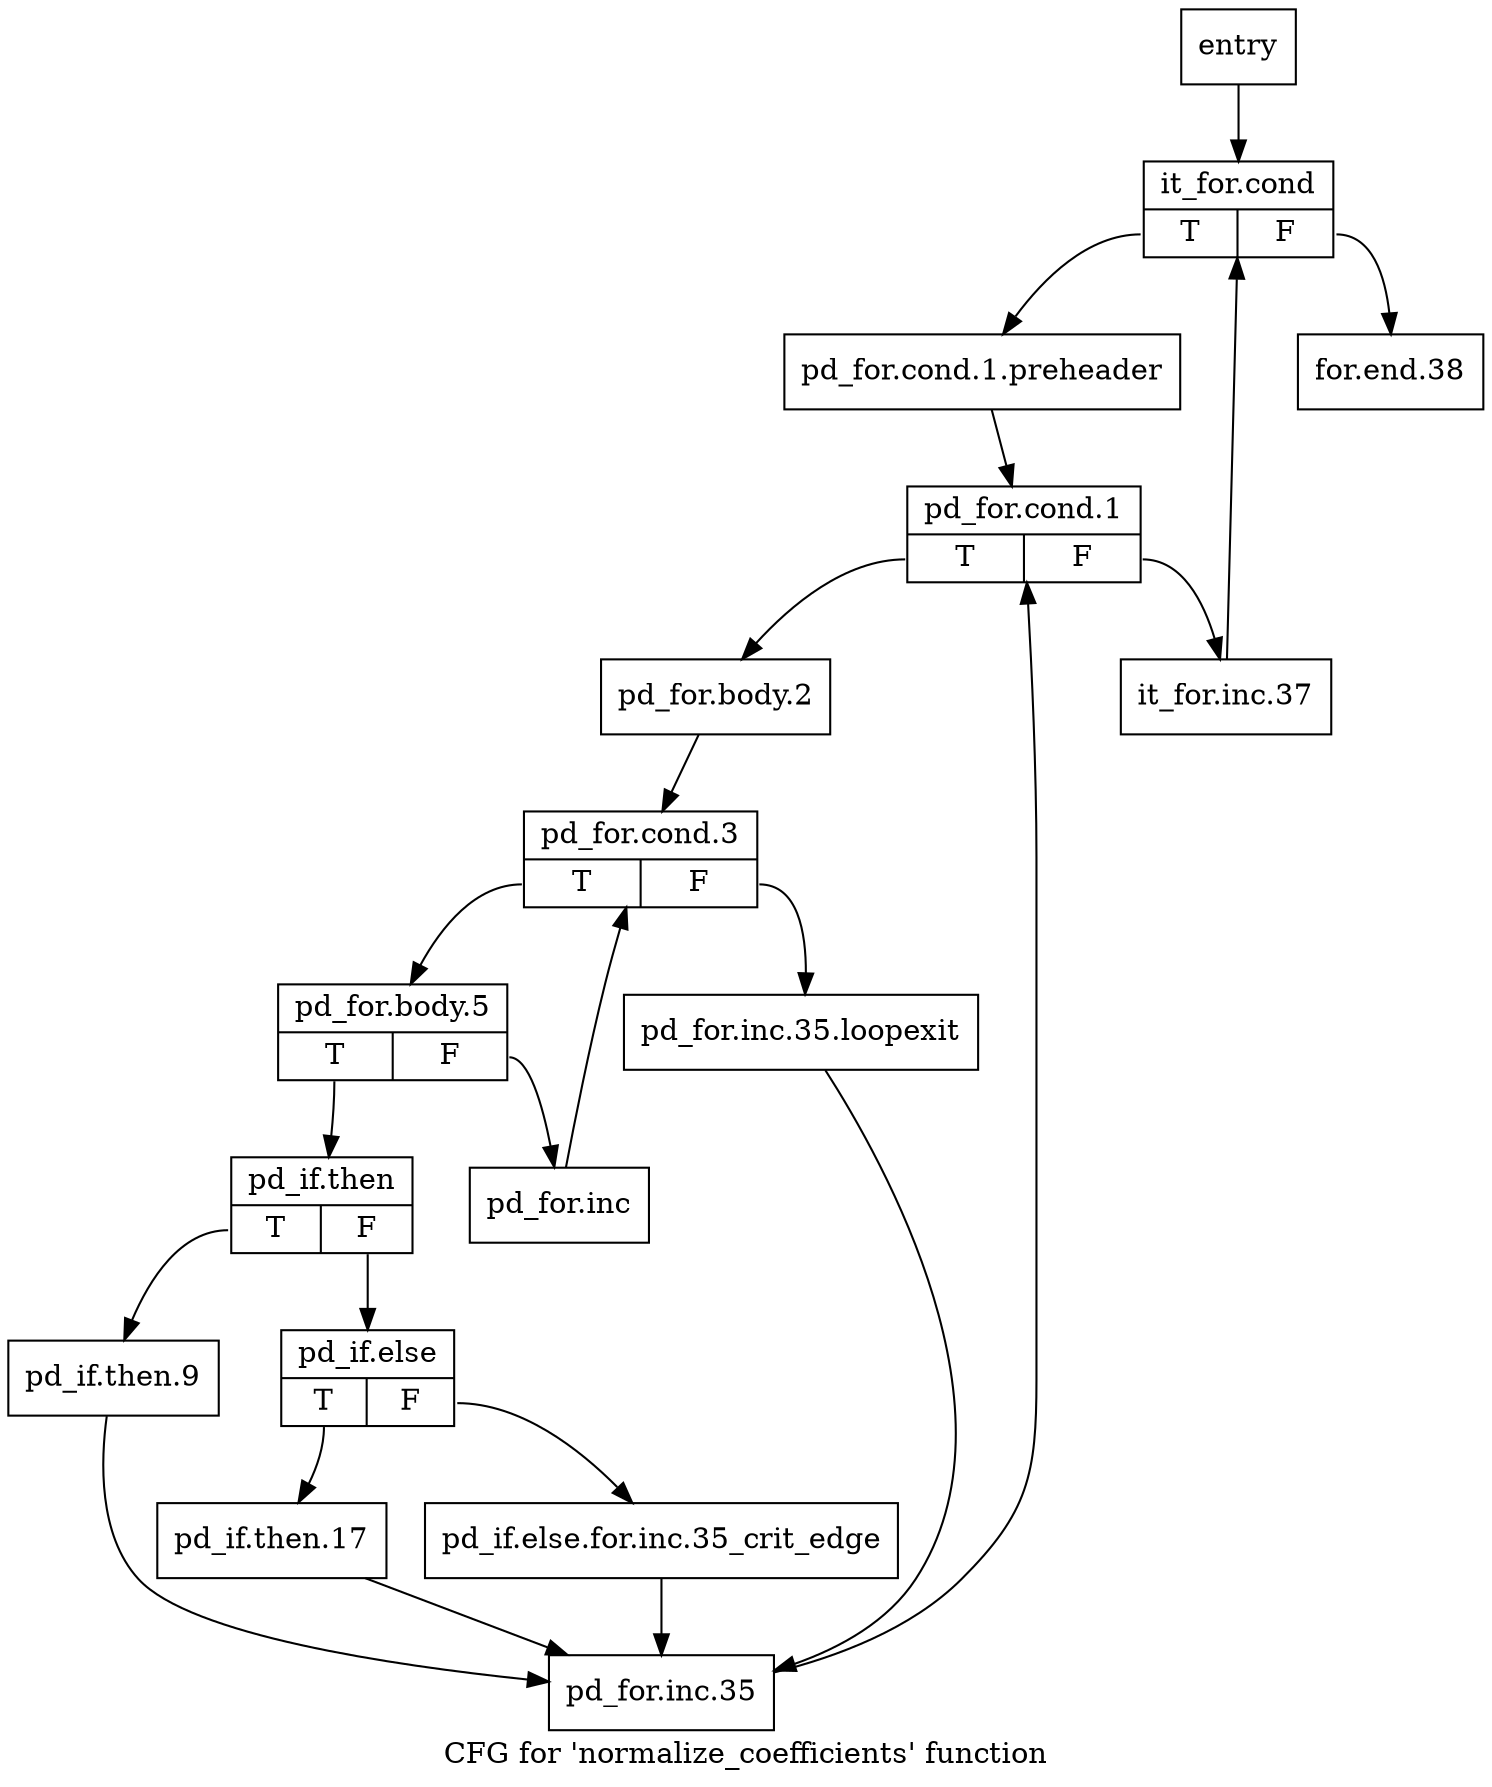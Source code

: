 digraph "CFG for 'normalize_coefficients' function" {
	label="CFG for 'normalize_coefficients' function";

	Node0x39d0cb0 [shape=record,label="{entry}"];
	Node0x39d0cb0 -> Node0x39fa630;
	Node0x39fa630 [shape=record,label="{it_for.cond|{<s0>T|<s1>F}}"];
	Node0x39fa630:s0 -> Node0x39fa680;
	Node0x39fa630:s1 -> Node0x39faae0;
	Node0x39fa680 [shape=record,label="{pd_for.cond.1.preheader}"];
	Node0x39fa680 -> Node0x39fa6d0;
	Node0x39fa6d0 [shape=record,label="{pd_for.cond.1|{<s0>T|<s1>F}}"];
	Node0x39fa6d0:s0 -> Node0x39fa720;
	Node0x39fa6d0:s1 -> Node0x39faa90;
	Node0x39fa720 [shape=record,label="{pd_for.body.2}"];
	Node0x39fa720 -> Node0x39fa770;
	Node0x39fa770 [shape=record,label="{pd_for.cond.3|{<s0>T|<s1>F}}"];
	Node0x39fa770:s0 -> Node0x39fa7c0;
	Node0x39fa770:s1 -> Node0x39fa9f0;
	Node0x39fa7c0 [shape=record,label="{pd_for.body.5|{<s0>T|<s1>F}}"];
	Node0x39fa7c0:s0 -> Node0x39fa810;
	Node0x39fa7c0:s1 -> Node0x39fa9a0;
	Node0x39fa810 [shape=record,label="{pd_if.then|{<s0>T|<s1>F}}"];
	Node0x39fa810:s0 -> Node0x39fa860;
	Node0x39fa810:s1 -> Node0x39fa8b0;
	Node0x39fa860 [shape=record,label="{pd_if.then.9}"];
	Node0x39fa860 -> Node0x39faa40;
	Node0x39fa8b0 [shape=record,label="{pd_if.else|{<s0>T|<s1>F}}"];
	Node0x39fa8b0:s0 -> Node0x39fa950;
	Node0x39fa8b0:s1 -> Node0x39fa900;
	Node0x39fa900 [shape=record,label="{pd_if.else.for.inc.35_crit_edge}"];
	Node0x39fa900 -> Node0x39faa40;
	Node0x39fa950 [shape=record,label="{pd_if.then.17}"];
	Node0x39fa950 -> Node0x39faa40;
	Node0x39fa9a0 [shape=record,label="{pd_for.inc}"];
	Node0x39fa9a0 -> Node0x39fa770;
	Node0x39fa9f0 [shape=record,label="{pd_for.inc.35.loopexit}"];
	Node0x39fa9f0 -> Node0x39faa40;
	Node0x39faa40 [shape=record,label="{pd_for.inc.35}"];
	Node0x39faa40 -> Node0x39fa6d0;
	Node0x39faa90 [shape=record,label="{it_for.inc.37}"];
	Node0x39faa90 -> Node0x39fa630;
	Node0x39faae0 [shape=record,label="{for.end.38}"];
}
